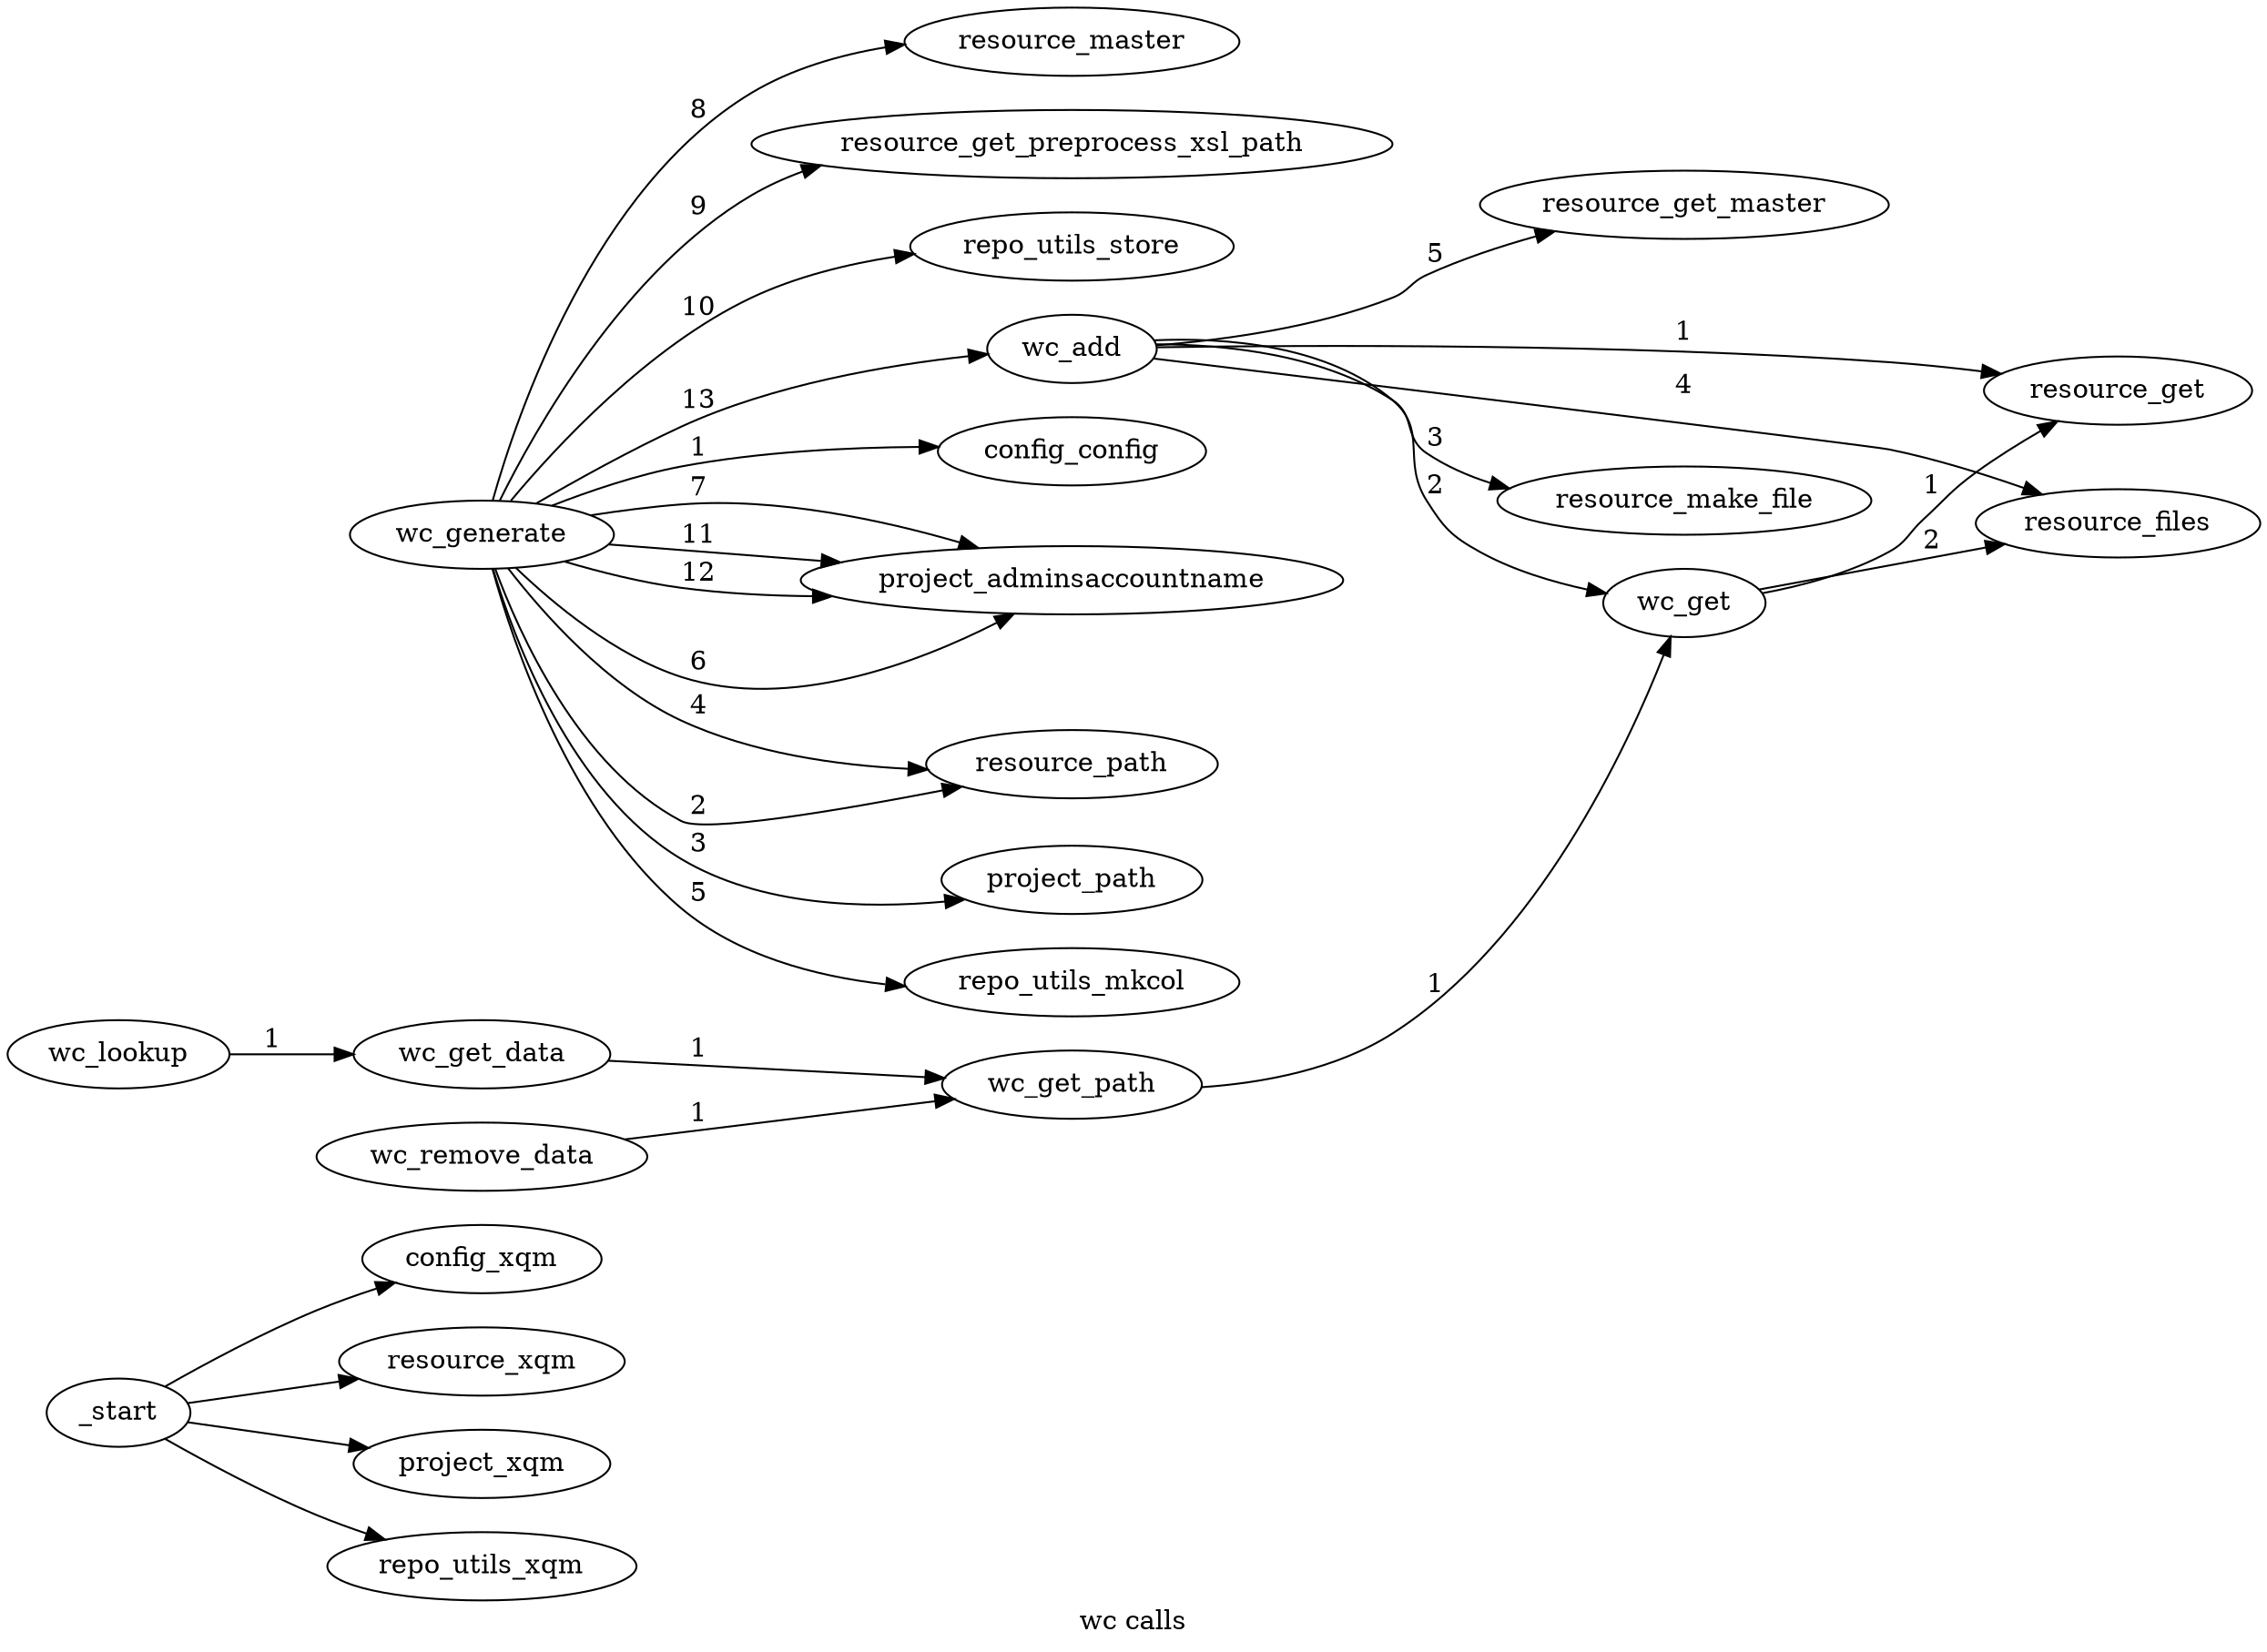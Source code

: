  /* dot -owc_calls.png -Tpng wc_calls.dot */ 
digraph wc_calls {
label="wc calls";
rankdir=LR;
_start -> config_xqm ;
_start -> resource_xqm ;
_start -> project_xqm ;
_start -> repo_utils_xqm ;
wc_generate -> config_config [label= 1 ];
wc_generate -> resource_path [label= 2 ];
wc_generate -> project_path [label= 3 ];
wc_generate -> resource_path [label= 4 ];
wc_generate -> repo_utils_mkcol [label= 5 ];
wc_generate -> project_adminsaccountname [label= 6 ];
wc_generate -> project_adminsaccountname [label= 7 ];
wc_generate -> resource_master [label= 8 ];
wc_generate -> resource_get_preprocess_xsl_path [label= 9 ];
wc_generate -> repo_utils_store [label= 10 ];
wc_generate -> project_adminsaccountname [label= 11 ];
wc_generate -> project_adminsaccountname [label= 12 ];
wc_generate -> wc_add [label= 13 ];
wc_remove_data -> wc_get_path [label= 1 ];
wc_get -> resource_get [label= 1 ];
wc_get -> resource_files [label= 2 ];
wc_get_path -> wc_get [label= 1 ];
wc_get_data -> wc_get_path [label= 1 ];
wc_add -> resource_get [label= 1 ];
wc_add -> wc_get [label= 2 ];
wc_add -> resource_make_file [label= 3 ];
wc_add -> resource_files [label= 4 ];
wc_add -> resource_get_master [label= 5 ];
wc_lookup -> wc_get_data [label= 1 ];
}
